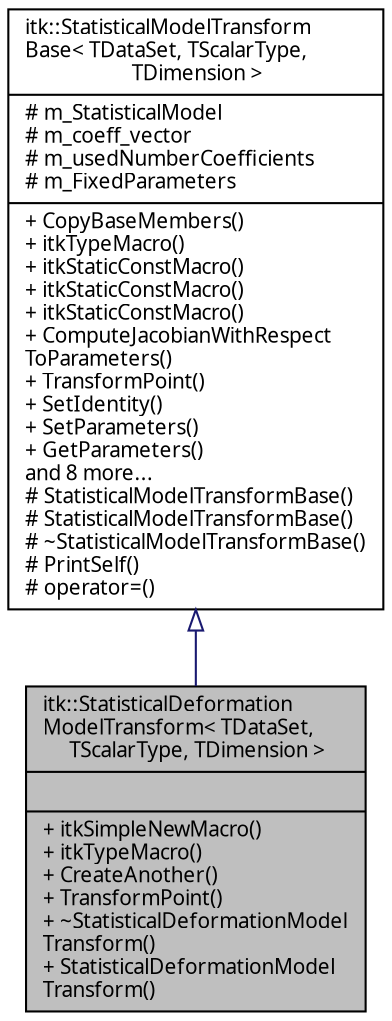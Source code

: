 digraph "itk::StatisticalDeformationModelTransform&lt; TDataSet, TScalarType, TDimension &gt;"
{
  edge [fontname="FreeSans.ttf",fontsize="10",labelfontname="FreeSans.ttf",labelfontsize="10"];
  node [fontname="FreeSans.ttf",fontsize="10",shape=record];
  Node1 [label="{itk::StatisticalDeformation\lModelTransform\< TDataSet,\l TScalarType, TDimension \>\n||+ itkSimpleNewMacro()\l+ itkTypeMacro()\l+ CreateAnother()\l+ TransformPoint()\l+ ~StatisticalDeformationModel\lTransform()\l+ StatisticalDeformationModel\lTransform()\l}",height=0.2,width=0.4,color="black", fillcolor="grey75", style="filled" fontcolor="black"];
  Node2 -> Node1 [dir="back",color="midnightblue",fontsize="10",style="solid",arrowtail="onormal",fontname="FreeSans.ttf"];
  Node2 [label="{itk::StatisticalModelTransform\lBase\< TDataSet, TScalarType,\l TDimension \>\n|# m_StatisticalModel\l# m_coeff_vector\l# m_usedNumberCoefficients\l# m_FixedParameters\l|+ CopyBaseMembers()\l+ itkTypeMacro()\l+ itkStaticConstMacro()\l+ itkStaticConstMacro()\l+ itkStaticConstMacro()\l+ ComputeJacobianWithRespect\lToParameters()\l+ TransformPoint()\l+ SetIdentity()\l+ SetParameters()\l+ GetParameters()\land 8 more...\l# StatisticalModelTransformBase()\l# StatisticalModelTransformBase()\l# ~StatisticalModelTransformBase()\l# PrintSelf()\l# operator=()\l}",height=0.2,width=0.4,color="black", fillcolor="white", style="filled",URL="$classitk_1_1StatisticalModelTransformBase.html"];
}
